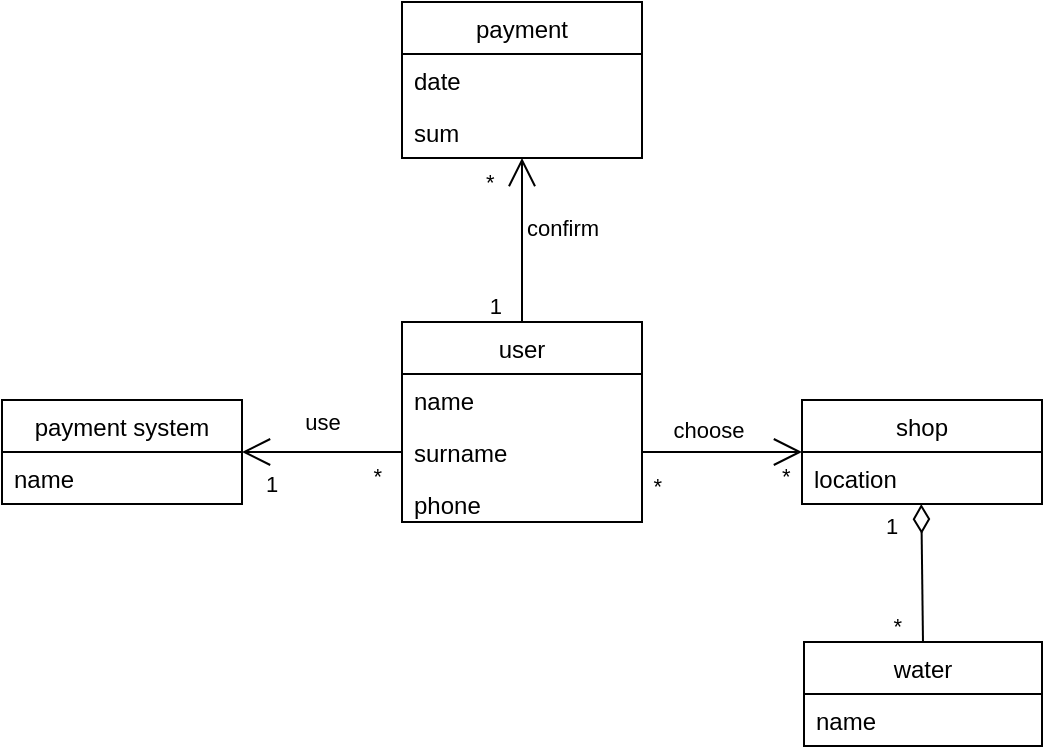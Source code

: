 <mxfile version="20.4.0" type="github">
  <diagram id="mCyr1kptdM3YggUfpTlr" name="Page-1">
    <mxGraphModel dx="677" dy="1478" grid="1" gridSize="10" guides="1" tooltips="1" connect="1" arrows="1" fold="1" page="1" pageScale="1" pageWidth="850" pageHeight="1100" math="0" shadow="0">
      <root>
        <mxCell id="0" />
        <mxCell id="1" parent="0" />
        <mxCell id="zqwEoV8WvMVbQSnA7f6B-30" value="payment" style="swimlane;fontStyle=0;childLayout=stackLayout;horizontal=1;startSize=26;fillColor=none;horizontalStack=0;resizeParent=1;resizeParentMax=0;resizeLast=0;collapsible=1;marginBottom=0;" parent="1" vertex="1">
          <mxGeometry x="360" y="-1000" width="120" height="78" as="geometry">
            <mxRectangle x="260" y="-410" width="60" height="30" as="alternateBounds" />
          </mxGeometry>
        </mxCell>
        <mxCell id="zqwEoV8WvMVbQSnA7f6B-35" value="date" style="text;strokeColor=none;fillColor=none;align=left;verticalAlign=top;spacingLeft=4;spacingRight=4;overflow=hidden;rotatable=0;points=[[0,0.5],[1,0.5]];portConstraint=eastwest;" parent="zqwEoV8WvMVbQSnA7f6B-30" vertex="1">
          <mxGeometry y="26" width="120" height="26" as="geometry" />
        </mxCell>
        <mxCell id="zqwEoV8WvMVbQSnA7f6B-36" value="sum" style="text;strokeColor=none;fillColor=none;align=left;verticalAlign=top;spacingLeft=4;spacingRight=4;overflow=hidden;rotatable=0;points=[[0,0.5],[1,0.5]];portConstraint=eastwest;" parent="zqwEoV8WvMVbQSnA7f6B-30" vertex="1">
          <mxGeometry y="52" width="120" height="26" as="geometry" />
        </mxCell>
        <mxCell id="zqwEoV8WvMVbQSnA7f6B-12" value="user" style="swimlane;fontStyle=0;childLayout=stackLayout;horizontal=1;startSize=26;fillColor=none;horizontalStack=0;resizeParent=1;resizeParentMax=0;resizeLast=0;collapsible=1;marginBottom=0;" parent="1" vertex="1">
          <mxGeometry x="360" y="-840" width="120" height="100" as="geometry">
            <mxRectangle x="360" y="-440" width="60" height="30" as="alternateBounds" />
          </mxGeometry>
        </mxCell>
        <mxCell id="zqwEoV8WvMVbQSnA7f6B-44" value="name" style="text;strokeColor=none;fillColor=none;align=left;verticalAlign=top;spacingLeft=4;spacingRight=4;overflow=hidden;rotatable=0;points=[[0,0.5],[1,0.5]];portConstraint=eastwest;" parent="zqwEoV8WvMVbQSnA7f6B-12" vertex="1">
          <mxGeometry y="26" width="120" height="74" as="geometry" />
        </mxCell>
        <mxCell id="zqwEoV8WvMVbQSnA7f6B-27" value="shop" style="swimlane;fontStyle=0;childLayout=stackLayout;horizontal=1;startSize=26;fillColor=none;horizontalStack=0;resizeParent=1;resizeParentMax=0;resizeLast=0;collapsible=1;marginBottom=0;" parent="1" vertex="1">
          <mxGeometry x="560" y="-801" width="120" height="52" as="geometry">
            <mxRectangle x="260" y="-410" width="60" height="30" as="alternateBounds" />
          </mxGeometry>
        </mxCell>
        <mxCell id="zqwEoV8WvMVbQSnA7f6B-47" value="location" style="text;strokeColor=none;fillColor=none;align=left;verticalAlign=top;spacingLeft=4;spacingRight=4;overflow=hidden;rotatable=0;points=[[0,0.5],[1,0.5]];portConstraint=eastwest;" parent="zqwEoV8WvMVbQSnA7f6B-27" vertex="1">
          <mxGeometry y="26" width="120" height="26" as="geometry" />
        </mxCell>
        <mxCell id="zqwEoV8WvMVbQSnA7f6B-28" value="water" style="swimlane;fontStyle=0;childLayout=stackLayout;horizontal=1;startSize=26;fillColor=none;horizontalStack=0;resizeParent=1;resizeParentMax=0;resizeLast=0;collapsible=1;marginBottom=0;" parent="1" vertex="1">
          <mxGeometry x="561" y="-680" width="119" height="52" as="geometry">
            <mxRectangle x="260" y="-410" width="60" height="30" as="alternateBounds" />
          </mxGeometry>
        </mxCell>
        <mxCell id="zqwEoV8WvMVbQSnA7f6B-66" value="name" style="text;strokeColor=none;fillColor=none;align=left;verticalAlign=top;spacingLeft=4;spacingRight=4;overflow=hidden;rotatable=0;points=[[0,0.5],[1,0.5]];portConstraint=eastwest;" parent="zqwEoV8WvMVbQSnA7f6B-28" vertex="1">
          <mxGeometry y="26" width="119" height="26" as="geometry" />
        </mxCell>
        <mxCell id="zqwEoV8WvMVbQSnA7f6B-29" value="payment system" style="swimlane;fontStyle=0;childLayout=stackLayout;horizontal=1;startSize=26;fillColor=none;horizontalStack=0;resizeParent=1;resizeParentMax=0;resizeLast=0;collapsible=1;marginBottom=0;" parent="1" vertex="1">
          <mxGeometry x="160" y="-801" width="120" height="52" as="geometry">
            <mxRectangle x="260" y="-410" width="60" height="30" as="alternateBounds" />
          </mxGeometry>
        </mxCell>
        <mxCell id="zqwEoV8WvMVbQSnA7f6B-57" value="name" style="text;strokeColor=none;fillColor=none;align=left;verticalAlign=top;spacingLeft=4;spacingRight=4;overflow=hidden;rotatable=0;points=[[0,0.5],[1,0.5]];portConstraint=eastwest;" parent="zqwEoV8WvMVbQSnA7f6B-29" vertex="1">
          <mxGeometry y="26" width="120" height="26" as="geometry" />
        </mxCell>
        <mxCell id="zqwEoV8WvMVbQSnA7f6B-40" value="" style="endArrow=none;html=1;startSize=12;startArrow=open;startFill=0;entryX=1;entryY=0.5;entryDx=0;entryDy=0;exitX=0;exitY=0.5;exitDx=0;exitDy=0;" parent="1" source="zqwEoV8WvMVbQSnA7f6B-27" target="zqwEoV8WvMVbQSnA7f6B-45" edge="1">
          <mxGeometry relative="1" as="geometry">
            <mxPoint x="610" y="-886.67" as="sourcePoint" />
            <mxPoint x="510" y="-890.67" as="targetPoint" />
          </mxGeometry>
        </mxCell>
        <mxCell id="zqwEoV8WvMVbQSnA7f6B-41" value="*" style="edgeLabel;resizable=0;html=1;align=left;verticalAlign=bottom;" parent="zqwEoV8WvMVbQSnA7f6B-40" connectable="0" vertex="1">
          <mxGeometry x="-1" relative="1" as="geometry">
            <mxPoint x="-12" y="20" as="offset" />
          </mxGeometry>
        </mxCell>
        <mxCell id="zqwEoV8WvMVbQSnA7f6B-42" value="*" style="edgeLabel;resizable=0;html=1;align=right;verticalAlign=bottom;" parent="zqwEoV8WvMVbQSnA7f6B-40" connectable="0" vertex="1">
          <mxGeometry x="1" relative="1" as="geometry">
            <mxPoint x="10" y="25" as="offset" />
          </mxGeometry>
        </mxCell>
        <mxCell id="zqwEoV8WvMVbQSnA7f6B-43" value="choose" style="edgeLabel;html=1;align=center;verticalAlign=middle;resizable=0;points=[];" parent="zqwEoV8WvMVbQSnA7f6B-40" vertex="1" connectable="0">
          <mxGeometry x="0.17" y="2" relative="1" as="geometry">
            <mxPoint y="-13" as="offset" />
          </mxGeometry>
        </mxCell>
        <mxCell id="zqwEoV8WvMVbQSnA7f6B-45" value="surname" style="text;strokeColor=none;fillColor=none;align=left;verticalAlign=top;spacingLeft=4;spacingRight=4;overflow=hidden;rotatable=0;points=[[0,0.5],[1,0.5]];portConstraint=eastwest;" parent="1" vertex="1">
          <mxGeometry x="360" y="-788" width="120" height="26" as="geometry" />
        </mxCell>
        <mxCell id="zqwEoV8WvMVbQSnA7f6B-46" value="phone" style="text;strokeColor=none;fillColor=none;align=left;verticalAlign=top;spacingLeft=4;spacingRight=4;overflow=hidden;rotatable=0;points=[[0,0.5],[1,0.5]];portConstraint=eastwest;" parent="1" vertex="1">
          <mxGeometry x="360" y="-762" width="120" height="22" as="geometry" />
        </mxCell>
        <mxCell id="zqwEoV8WvMVbQSnA7f6B-49" value="" style="endArrow=none;html=1;startSize=12;startArrow=diamondThin;startFill=0;entryX=0.5;entryY=0;entryDx=0;entryDy=0;exitX=0.497;exitY=1.002;exitDx=0;exitDy=0;exitPerimeter=0;" parent="1" source="zqwEoV8WvMVbQSnA7f6B-47" target="zqwEoV8WvMVbQSnA7f6B-28" edge="1">
          <mxGeometry relative="1" as="geometry">
            <mxPoint x="620" y="-740" as="sourcePoint" />
            <mxPoint x="620" y="-690" as="targetPoint" />
          </mxGeometry>
        </mxCell>
        <mxCell id="zqwEoV8WvMVbQSnA7f6B-50" value="1" style="edgeLabel;resizable=0;html=1;align=left;verticalAlign=bottom;" parent="zqwEoV8WvMVbQSnA7f6B-49" connectable="0" vertex="1">
          <mxGeometry x="-1" relative="1" as="geometry">
            <mxPoint x="-20" y="19" as="offset" />
          </mxGeometry>
        </mxCell>
        <mxCell id="zqwEoV8WvMVbQSnA7f6B-51" value="*" style="edgeLabel;resizable=0;html=1;align=right;verticalAlign=bottom;" parent="zqwEoV8WvMVbQSnA7f6B-49" connectable="0" vertex="1">
          <mxGeometry x="1" relative="1" as="geometry">
            <mxPoint x="-10" as="offset" />
          </mxGeometry>
        </mxCell>
        <mxCell id="zqwEoV8WvMVbQSnA7f6B-53" value="" style="endArrow=none;html=1;startSize=12;startArrow=open;startFill=0;exitX=1;exitY=0.5;exitDx=0;exitDy=0;entryX=0;entryY=0.5;entryDx=0;entryDy=0;" parent="1" source="zqwEoV8WvMVbQSnA7f6B-29" target="zqwEoV8WvMVbQSnA7f6B-45" edge="1">
          <mxGeometry relative="1" as="geometry">
            <mxPoint x="610" y="-886.67" as="sourcePoint" />
            <mxPoint x="470" y="-710" as="targetPoint" />
          </mxGeometry>
        </mxCell>
        <mxCell id="zqwEoV8WvMVbQSnA7f6B-54" value="1" style="edgeLabel;resizable=0;html=1;align=left;verticalAlign=bottom;" parent="zqwEoV8WvMVbQSnA7f6B-53" connectable="0" vertex="1">
          <mxGeometry x="-1" relative="1" as="geometry">
            <mxPoint x="10" y="24" as="offset" />
          </mxGeometry>
        </mxCell>
        <mxCell id="zqwEoV8WvMVbQSnA7f6B-55" value="*" style="edgeLabel;resizable=0;html=1;align=right;verticalAlign=bottom;" parent="zqwEoV8WvMVbQSnA7f6B-53" connectable="0" vertex="1">
          <mxGeometry x="1" relative="1" as="geometry">
            <mxPoint x="-10" y="20" as="offset" />
          </mxGeometry>
        </mxCell>
        <mxCell id="zqwEoV8WvMVbQSnA7f6B-56" value="use" style="edgeLabel;html=1;align=center;verticalAlign=middle;resizable=0;points=[];" parent="zqwEoV8WvMVbQSnA7f6B-53" vertex="1" connectable="0">
          <mxGeometry x="0.17" y="2" relative="1" as="geometry">
            <mxPoint x="-7" y="-13" as="offset" />
          </mxGeometry>
        </mxCell>
        <mxCell id="zqwEoV8WvMVbQSnA7f6B-61" value="" style="endArrow=none;html=1;startSize=12;startArrow=open;startFill=0;entryX=0.5;entryY=0;entryDx=0;entryDy=0;exitX=0.5;exitY=1;exitDx=0;exitDy=0;" parent="1" source="zqwEoV8WvMVbQSnA7f6B-30" target="zqwEoV8WvMVbQSnA7f6B-12" edge="1">
          <mxGeometry relative="1" as="geometry">
            <mxPoint x="420" y="-910" as="sourcePoint" />
            <mxPoint x="510" y="-890.67" as="targetPoint" />
          </mxGeometry>
        </mxCell>
        <mxCell id="zqwEoV8WvMVbQSnA7f6B-62" value="*" style="edgeLabel;resizable=0;html=1;align=left;verticalAlign=bottom;" parent="zqwEoV8WvMVbQSnA7f6B-61" connectable="0" vertex="1">
          <mxGeometry x="-1" relative="1" as="geometry">
            <mxPoint x="-20" y="20" as="offset" />
          </mxGeometry>
        </mxCell>
        <mxCell id="zqwEoV8WvMVbQSnA7f6B-63" value="1" style="edgeLabel;resizable=0;html=1;align=right;verticalAlign=bottom;" parent="zqwEoV8WvMVbQSnA7f6B-61" connectable="0" vertex="1">
          <mxGeometry x="1" relative="1" as="geometry">
            <mxPoint x="-10" as="offset" />
          </mxGeometry>
        </mxCell>
        <mxCell id="zqwEoV8WvMVbQSnA7f6B-64" value="confirm" style="edgeLabel;html=1;align=center;verticalAlign=middle;resizable=0;points=[];" parent="zqwEoV8WvMVbQSnA7f6B-61" vertex="1" connectable="0">
          <mxGeometry x="0.17" y="2" relative="1" as="geometry">
            <mxPoint x="18" y="-13" as="offset" />
          </mxGeometry>
        </mxCell>
      </root>
    </mxGraphModel>
  </diagram>
</mxfile>
